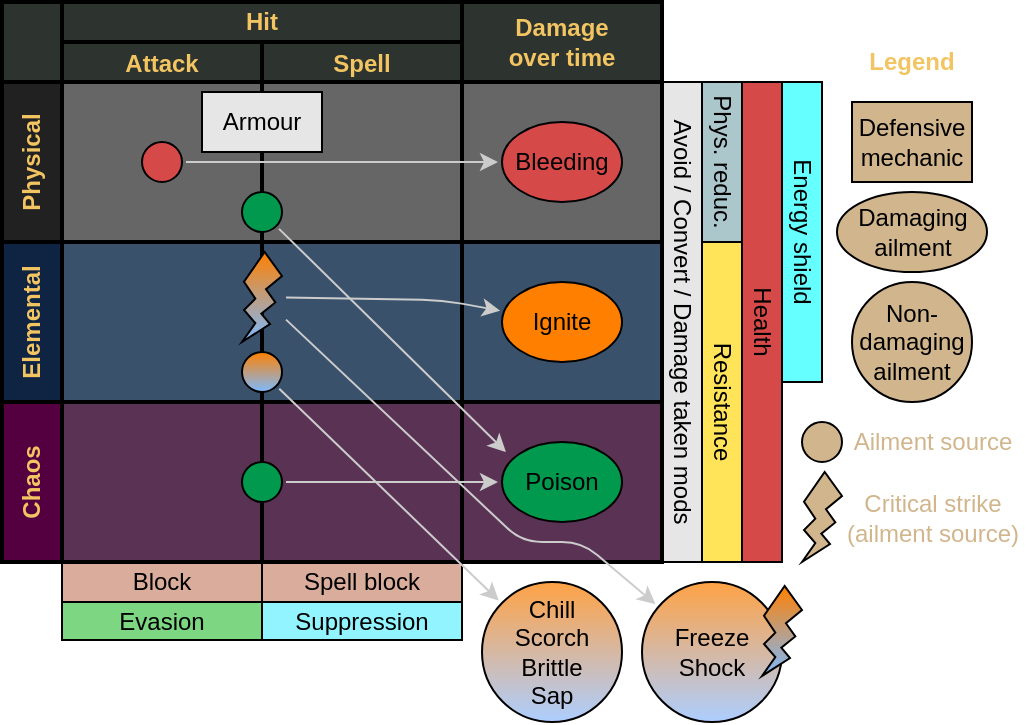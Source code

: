 <mxfile version="14.6.13" type="device"><diagram id="Hd8WrtTd6hcpqMONTNFD" name="Page-1"><mxGraphModel dx="383" dy="678" grid="1" gridSize="10" guides="1" tooltips="1" connect="1" arrows="1" fold="1" page="1" pageScale="1" pageWidth="850" pageHeight="1100" math="0" shadow="0"><root><mxCell id="0"/><mxCell id="1" parent="0"/><mxCell id="5n154hutkVp7zd7DSZXy-2" value="&lt;span&gt;Avoid / Convert / Damage taken mods&lt;/span&gt;" style="rounded=0;whiteSpace=wrap;html=1;strokeColor=#000000;rotation=90;fillColor=#E6E6E6;fontStyle=0" parent="1" vertex="1"><mxGeometry x="280" y="230" width="240" height="20" as="geometry"/></mxCell><mxCell id="TT3phdjoQ9azOhDI8yor-14" value="&lt;span&gt;Phys. reduc.&lt;/span&gt;" style="rounded=0;whiteSpace=wrap;html=1;strokeColor=#000000;rotation=90;fillColor=#ABC7CC;fontStyle=0" vertex="1" parent="1"><mxGeometry x="380" y="150" width="80" height="20" as="geometry"/></mxCell><mxCell id="murVlUhiuBswkShOJ-9K-102" value="&lt;span&gt;Resistance&lt;/span&gt;" style="rounded=0;whiteSpace=wrap;html=1;strokeColor=#000000;rotation=90;fillColor=#FFE359;fontStyle=0" parent="1" vertex="1"><mxGeometry x="340" y="270" width="160" height="20" as="geometry"/></mxCell><mxCell id="murVlUhiuBswkShOJ-9K-100" value="&lt;span&gt;Spell block&lt;/span&gt;" style="rounded=0;whiteSpace=wrap;html=1;strokeColor=#000000;fillColor=#D9AC9C;fontStyle=0" parent="1" vertex="1"><mxGeometry x="190" y="360" width="100" height="20" as="geometry"/></mxCell><mxCell id="murVlUhiuBswkShOJ-9K-98" value="&lt;span&gt;Block&lt;/span&gt;" style="rounded=0;whiteSpace=wrap;html=1;strokeColor=#000000;fillColor=#D9AC9C;fontStyle=0" parent="1" vertex="1"><mxGeometry x="90" y="360" width="100" height="20" as="geometry"/></mxCell><mxCell id="murVlUhiuBswkShOJ-9K-19" value="" style="shape=table;childLayout=tableLayout;rowLines=0;columnLines=0;startSize=0;html=1;whiteSpace=wrap;collapsible=0;recursiveResize=0;expand=0;pointerEvents=0;fontStyle=1;align=center;strokeWidth=2;fillColor=#2D332F;" parent="1" vertex="1"><mxGeometry x="60" y="80" width="330" height="280" as="geometry"/></mxCell><mxCell id="murVlUhiuBswkShOJ-9K-20" value="" style="swimlane;horizontal=0;points=[[0,0.5],[1,0.5]];portConstraint=eastwest;startSize=30;html=1;whiteSpace=wrap;collapsible=0;recursiveResize=0;expand=0;pointerEvents=0;fontStyle=1;strokeWidth=2;fillColor=none;" parent="murVlUhiuBswkShOJ-9K-19" vertex="1"><mxGeometry width="330" height="40" as="geometry"/></mxCell><mxCell id="murVlUhiuBswkShOJ-9K-21" value="&lt;font color=&quot;#f2c462&quot;&gt;Attack&lt;/font&gt;" style="swimlane;connectable=0;startSize=41;html=1;whiteSpace=wrap;collapsible=0;recursiveResize=0;expand=0;pointerEvents=0;verticalAlign=bottom;strokeWidth=2;fillColor=#2D332F;" parent="murVlUhiuBswkShOJ-9K-20" vertex="1"><mxGeometry x="30" width="100" height="40" as="geometry"/></mxCell><mxCell id="murVlUhiuBswkShOJ-9K-22" value="&lt;font color=&quot;#f2c462&quot;&gt;Spell&lt;/font&gt;" style="swimlane;connectable=0;startSize=48;html=1;whiteSpace=wrap;collapsible=0;recursiveResize=0;expand=0;pointerEvents=0;strokeWidth=2;verticalAlign=bottom;fillColor=#2D332F;" parent="murVlUhiuBswkShOJ-9K-20" vertex="1"><mxGeometry x="130" width="100" height="40" as="geometry"/></mxCell><mxCell id="murVlUhiuBswkShOJ-9K-90" value="&lt;b&gt;&lt;font color=&quot;#f2c462&quot;&gt;Hit&lt;/font&gt;&lt;/b&gt;" style="rounded=0;whiteSpace=wrap;html=1;strokeWidth=2;fillColor=#2D332F;" parent="murVlUhiuBswkShOJ-9K-22" vertex="1"><mxGeometry x="-100" width="200" height="20" as="geometry"/></mxCell><mxCell id="murVlUhiuBswkShOJ-9K-23" value="&lt;font color=&quot;#f2c462&quot;&gt;Damage&lt;br&gt;over time&lt;/font&gt;" style="swimlane;connectable=0;startSize=48;html=1;whiteSpace=wrap;collapsible=0;recursiveResize=0;expand=0;pointerEvents=0;strokeWidth=2;fillColor=#2D332F;" parent="murVlUhiuBswkShOJ-9K-20" vertex="1"><mxGeometry x="230" width="100" height="40" as="geometry"/></mxCell><mxCell id="murVlUhiuBswkShOJ-9K-24" value="&lt;font color=&quot;#f2c462&quot;&gt;Physical&lt;/font&gt;" style="swimlane;horizontal=0;points=[[0,0.5],[1,0.5]];portConstraint=eastwest;startSize=30;html=1;whiteSpace=wrap;collapsible=0;recursiveResize=0;expand=0;pointerEvents=0;strokeWidth=2;swimlaneFillColor=#666666;fillColor=#212121;" parent="murVlUhiuBswkShOJ-9K-19" vertex="1"><mxGeometry y="40" width="330" height="80" as="geometry"/></mxCell><mxCell id="murVlUhiuBswkShOJ-9K-25" value="" style="swimlane;connectable=0;startSize=0;html=1;whiteSpace=wrap;collapsible=0;recursiveResize=0;expand=0;pointerEvents=0;" parent="murVlUhiuBswkShOJ-9K-24" vertex="1"><mxGeometry x="30" width="100" height="80" as="geometry"/></mxCell><mxCell id="TT3phdjoQ9azOhDI8yor-112" value="" style="ellipse;whiteSpace=wrap;html=1;aspect=fixed;strokeWidth=1;fillColor=#D64949;" vertex="1" parent="murVlUhiuBswkShOJ-9K-25"><mxGeometry x="40" y="30" width="20" height="20" as="geometry"/></mxCell><mxCell id="murVlUhiuBswkShOJ-9K-26" value="" style="swimlane;connectable=0;startSize=0;html=1;whiteSpace=wrap;collapsible=0;recursiveResize=0;expand=0;pointerEvents=0;strokeWidth=2;" parent="murVlUhiuBswkShOJ-9K-24" vertex="1"><mxGeometry x="130" width="100" height="80" as="geometry"/></mxCell><mxCell id="murVlUhiuBswkShOJ-9K-106" value="Armour" style="rounded=0;whiteSpace=wrap;html=1;fillColor=#E6E6E6;" parent="murVlUhiuBswkShOJ-9K-26" vertex="1"><mxGeometry x="-30" y="5" width="60" height="30" as="geometry"/></mxCell><mxCell id="TT3phdjoQ9azOhDI8yor-113" value="" style="ellipse;whiteSpace=wrap;html=1;aspect=fixed;strokeWidth=1;fillColor=#00994D;" vertex="1" parent="murVlUhiuBswkShOJ-9K-26"><mxGeometry x="-10" y="55" width="20" height="20" as="geometry"/></mxCell><mxCell id="murVlUhiuBswkShOJ-9K-27" value="" style="swimlane;connectable=0;startSize=0;html=1;whiteSpace=wrap;collapsible=0;recursiveResize=0;expand=0;pointerEvents=0;" parent="murVlUhiuBswkShOJ-9K-24" vertex="1"><mxGeometry x="230" width="100" height="80" as="geometry"/></mxCell><mxCell id="TT3phdjoQ9azOhDI8yor-109" value="Bleeding" style="ellipse;whiteSpace=wrap;html=1;glass=0;strokeColor=#000000;strokeWidth=1;fillColor=#D64949;" vertex="1" parent="murVlUhiuBswkShOJ-9K-27"><mxGeometry x="20" y="20" width="60" height="40" as="geometry"/></mxCell><mxCell id="TT3phdjoQ9azOhDI8yor-114" value="" style="endArrow=classic;html=1;strokeColor=#CCCCCC;targetPerimeterSpacing=2;endSize=6;sourcePerimeterSpacing=2;" edge="1" parent="murVlUhiuBswkShOJ-9K-24" source="TT3phdjoQ9azOhDI8yor-112" target="TT3phdjoQ9azOhDI8yor-109"><mxGeometry width="50" height="50" relative="1" as="geometry"><mxPoint x="140.0" y="300" as="sourcePoint"/><mxPoint x="296" y="300" as="targetPoint"/></mxGeometry></mxCell><mxCell id="murVlUhiuBswkShOJ-9K-28" value="&lt;font color=&quot;#f2c462&quot;&gt;Elemental&lt;/font&gt;" style="swimlane;horizontal=0;points=[[0,0.5],[1,0.5]];portConstraint=eastwest;startSize=30;html=1;whiteSpace=wrap;collapsible=0;recursiveResize=0;expand=0;pointerEvents=0;strokeWidth=2;swimlaneFillColor=#3A516B;fillColor=#0E2442;" parent="murVlUhiuBswkShOJ-9K-19" vertex="1"><mxGeometry y="120" width="330" height="80" as="geometry"/></mxCell><mxCell id="murVlUhiuBswkShOJ-9K-29" value="" style="swimlane;connectable=0;startSize=0;html=1;whiteSpace=wrap;collapsible=0;recursiveResize=0;expand=0;pointerEvents=0;" parent="murVlUhiuBswkShOJ-9K-28" vertex="1"><mxGeometry x="30" width="100" height="80" as="geometry"/></mxCell><mxCell id="murVlUhiuBswkShOJ-9K-30" value="" style="swimlane;connectable=0;startSize=0;html=1;whiteSpace=wrap;collapsible=0;recursiveResize=0;expand=0;pointerEvents=0;strokeWidth=2;" parent="murVlUhiuBswkShOJ-9K-28" vertex="1"><mxGeometry x="130" width="100" height="80" as="geometry"/></mxCell><mxCell id="TT3phdjoQ9azOhDI8yor-116" value="" style="verticalLabelPosition=bottom;verticalAlign=top;html=1;shape=mxgraph.basic.flash;strokeColor=#000000;strokeWidth=1;fillColor=#FF8000;gradientColor=#7DBAFF;" vertex="1" parent="murVlUhiuBswkShOJ-9K-30"><mxGeometry x="-10" y="5" width="20" height="45" as="geometry"/></mxCell><mxCell id="TT3phdjoQ9azOhDI8yor-117" value="" style="ellipse;whiteSpace=wrap;html=1;aspect=fixed;strokeWidth=1;fillColor=#FF8000;gradientColor=#7DBAFF;" vertex="1" parent="murVlUhiuBswkShOJ-9K-30"><mxGeometry x="-10" y="55" width="20" height="20" as="geometry"/></mxCell><mxCell id="murVlUhiuBswkShOJ-9K-31" value="" style="swimlane;connectable=0;startSize=0;html=1;whiteSpace=wrap;collapsible=0;recursiveResize=0;expand=0;pointerEvents=0;" parent="murVlUhiuBswkShOJ-9K-28" vertex="1"><mxGeometry x="230" width="100" height="80" as="geometry"/></mxCell><mxCell id="TT3phdjoQ9azOhDI8yor-110" value="Ignite" style="ellipse;whiteSpace=wrap;html=1;glass=0;strokeColor=#000000;strokeWidth=1;fillColor=#FF8000;" vertex="1" parent="murVlUhiuBswkShOJ-9K-31"><mxGeometry x="20" y="20" width="60" height="40" as="geometry"/></mxCell><mxCell id="TT3phdjoQ9azOhDI8yor-118" value="" style="endArrow=classic;html=1;strokeColor=#CCCCCC;targetPerimeterSpacing=2;endSize=6;sourcePerimeterSpacing=2;" edge="1" parent="murVlUhiuBswkShOJ-9K-28" source="TT3phdjoQ9azOhDI8yor-116" target="TT3phdjoQ9azOhDI8yor-110"><mxGeometry width="50" height="50" relative="1" as="geometry"><mxPoint x="148.933" y="3.013" as="sourcePoint"/><mxPoint x="269.58" y="111.654" as="targetPoint"/><Array as="points"><mxPoint x="220" y="29"/></Array></mxGeometry></mxCell><mxCell id="murVlUhiuBswkShOJ-9K-45" value="&lt;font color=&quot;#f2c462&quot;&gt;Chaos&lt;/font&gt;" style="swimlane;horizontal=0;points=[[0,0.5],[1,0.5]];portConstraint=eastwest;startSize=30;html=1;whiteSpace=wrap;collapsible=0;recursiveResize=0;expand=0;pointerEvents=0;strokeWidth=2;swimlaneFillColor=#593254;fillColor=#540040;" parent="murVlUhiuBswkShOJ-9K-19" vertex="1"><mxGeometry y="200" width="330" height="80" as="geometry"/></mxCell><mxCell id="murVlUhiuBswkShOJ-9K-46" value="" style="swimlane;connectable=0;startSize=0;html=1;whiteSpace=wrap;collapsible=0;recursiveResize=0;expand=0;pointerEvents=0;" parent="murVlUhiuBswkShOJ-9K-45" vertex="1"><mxGeometry x="30" width="100" height="80" as="geometry"/></mxCell><mxCell id="murVlUhiuBswkShOJ-9K-47" value="" style="swimlane;connectable=0;startSize=0;html=1;whiteSpace=wrap;collapsible=0;recursiveResize=0;expand=0;pointerEvents=0;strokeWidth=2;" parent="murVlUhiuBswkShOJ-9K-45" vertex="1"><mxGeometry x="130" width="100" height="80" as="geometry"/></mxCell><mxCell id="TT3phdjoQ9azOhDI8yor-120" value="" style="ellipse;whiteSpace=wrap;html=1;aspect=fixed;strokeWidth=1;fillColor=#00994D;" vertex="1" parent="murVlUhiuBswkShOJ-9K-47"><mxGeometry x="-10" y="30" width="20" height="20" as="geometry"/></mxCell><mxCell id="murVlUhiuBswkShOJ-9K-48" value="" style="swimlane;connectable=0;startSize=0;html=1;whiteSpace=wrap;collapsible=0;recursiveResize=0;expand=0;pointerEvents=0;" parent="murVlUhiuBswkShOJ-9K-45" vertex="1"><mxGeometry x="230" width="100" height="80" as="geometry"/></mxCell><mxCell id="TT3phdjoQ9azOhDI8yor-111" value="Poison" style="ellipse;whiteSpace=wrap;html=1;glass=0;strokeColor=#000000;strokeWidth=1;fillColor=#00994D;" vertex="1" parent="murVlUhiuBswkShOJ-9K-48"><mxGeometry x="20" y="20" width="60" height="40" as="geometry"/></mxCell><mxCell id="TT3phdjoQ9azOhDI8yor-121" value="" style="endArrow=classic;html=1;strokeColor=#CCCCCC;targetPerimeterSpacing=2;endSize=6;sourcePerimeterSpacing=2;" edge="1" parent="murVlUhiuBswkShOJ-9K-45" source="TT3phdjoQ9azOhDI8yor-120" target="TT3phdjoQ9azOhDI8yor-111"><mxGeometry width="50" height="50" relative="1" as="geometry"><mxPoint x="148.933" y="-76.987" as="sourcePoint"/><mxPoint x="269.58" y="31.654" as="targetPoint"/></mxGeometry></mxCell><mxCell id="TT3phdjoQ9azOhDI8yor-115" value="" style="endArrow=classic;html=1;strokeColor=#CCCCCC;targetPerimeterSpacing=2;endSize=6;sourcePerimeterSpacing=2;entryX=0.033;entryY=0.125;entryDx=0;entryDy=0;entryPerimeter=0;" edge="1" parent="murVlUhiuBswkShOJ-9K-19" source="TT3phdjoQ9azOhDI8yor-113" target="TT3phdjoQ9azOhDI8yor-111"><mxGeometry width="50" height="50" relative="1" as="geometry"><mxPoint x="102.0" y="90" as="sourcePoint"/><mxPoint x="247" y="229" as="targetPoint"/></mxGeometry></mxCell><mxCell id="murVlUhiuBswkShOJ-9K-110" value="&lt;span&gt;Evasion&lt;/span&gt;" style="rounded=0;whiteSpace=wrap;html=1;strokeColor=#000000;fillColor=#7CD682;fontStyle=0" parent="1" vertex="1"><mxGeometry x="90" y="380" width="100" height="19" as="geometry"/></mxCell><mxCell id="murVlUhiuBswkShOJ-9K-111" value="&lt;span&gt;Suppression&lt;/span&gt;" style="rounded=0;whiteSpace=wrap;html=1;strokeColor=#000000;fillColor=#91F4FF;fontStyle=0" parent="1" vertex="1"><mxGeometry x="190" y="380" width="100" height="19" as="geometry"/></mxCell><mxCell id="TT3phdjoQ9azOhDI8yor-5" value="&lt;font color=&quot;#f2c462&quot;&gt;Legend&lt;/font&gt;" style="text;html=1;strokeColor=none;fillColor=none;align=center;verticalAlign=middle;whiteSpace=wrap;rounded=0;fontStyle=1" vertex="1" parent="1"><mxGeometry x="495" y="100" width="40" height="20" as="geometry"/></mxCell><mxCell id="TT3phdjoQ9azOhDI8yor-7" value="Defensive&lt;br&gt;mechanic" style="rounded=0;whiteSpace=wrap;html=1;strokeColor=#000000;fillColor=#D1B58C;" vertex="1" parent="1"><mxGeometry x="485" y="130" width="60" height="40" as="geometry"/></mxCell><mxCell id="TT3phdjoQ9azOhDI8yor-12" value="&lt;span&gt;Health&lt;/span&gt;" style="rounded=0;whiteSpace=wrap;html=1;strokeColor=#000000;rotation=90;fontStyle=0;fillColor=#D64949;" vertex="1" parent="1"><mxGeometry x="320" y="230" width="240" height="20" as="geometry"/></mxCell><mxCell id="TT3phdjoQ9azOhDI8yor-13" value="&lt;span&gt;Energy shield&lt;/span&gt;" style="rounded=0;whiteSpace=wrap;html=1;strokeColor=#000000;rotation=90;fillColor=#66FFFF;fontStyle=0" vertex="1" parent="1"><mxGeometry x="385" y="185" width="150" height="20" as="geometry"/></mxCell><mxCell id="TT3phdjoQ9azOhDI8yor-119" value="" style="endArrow=classic;html=1;strokeColor=#CCCCCC;targetPerimeterSpacing=2;endSize=6;sourcePerimeterSpacing=2;" edge="1" parent="1" source="TT3phdjoQ9azOhDI8yor-117" target="TT3phdjoQ9azOhDI8yor-123"><mxGeometry width="50" height="50" relative="1" as="geometry"><mxPoint x="212" y="237.7" as="sourcePoint"/><mxPoint x="360" y="380" as="targetPoint"/></mxGeometry></mxCell><mxCell id="TT3phdjoQ9azOhDI8yor-122" value="" style="endArrow=classic;html=1;strokeColor=#CCCCCC;targetPerimeterSpacing=2;endSize=6;sourcePerimeterSpacing=2;" edge="1" parent="1" source="TT3phdjoQ9azOhDI8yor-116" target="TT3phdjoQ9azOhDI8yor-127"><mxGeometry width="50" height="50" relative="1" as="geometry"><mxPoint x="210.099" y="281.481" as="sourcePoint"/><mxPoint x="410" y="390" as="targetPoint"/><Array as="points"><mxPoint x="320" y="350"/><mxPoint x="350" y="350"/></Array></mxGeometry></mxCell><mxCell id="TT3phdjoQ9azOhDI8yor-123" value="Chill&lt;br&gt;Scorch&lt;br&gt;Brittle&lt;br&gt;Sap" style="ellipse;whiteSpace=wrap;html=1;glass=0;strokeColor=#000000;strokeWidth=1;fillColor=#FFA245;gradientColor=#ADCEFF;" vertex="1" parent="1"><mxGeometry x="300" y="370" width="70" height="70" as="geometry"/></mxCell><mxCell id="TT3phdjoQ9azOhDI8yor-128" value="" style="group" vertex="1" connectable="0" parent="1"><mxGeometry x="380" y="370" width="80" height="70" as="geometry"/></mxCell><mxCell id="TT3phdjoQ9azOhDI8yor-127" value="Freeze&lt;br&gt;Shock" style="ellipse;whiteSpace=wrap;html=1;glass=0;strokeColor=#000000;strokeWidth=1;fillColor=#FFA245;gradientColor=#ADCEFF;" vertex="1" parent="TT3phdjoQ9azOhDI8yor-128"><mxGeometry width="70" height="70" as="geometry"/></mxCell><mxCell id="TT3phdjoQ9azOhDI8yor-126" value="" style="verticalLabelPosition=bottom;verticalAlign=top;html=1;shape=mxgraph.basic.flash;strokeColor=#000000;strokeWidth=1;fillColor=#FF8000;gradientColor=#7DBAFF;" vertex="1" parent="TT3phdjoQ9azOhDI8yor-128"><mxGeometry x="60" y="2" width="20" height="45" as="geometry"/></mxCell><mxCell id="TT3phdjoQ9azOhDI8yor-129" value="Damaging&lt;br&gt;ailment" style="ellipse;whiteSpace=wrap;html=1;glass=0;strokeColor=#000000;strokeWidth=1;fillColor=#D1B58C;" vertex="1" parent="1"><mxGeometry x="477.5" y="175" width="75" height="40" as="geometry"/></mxCell><mxCell id="TT3phdjoQ9azOhDI8yor-134" value="" style="group" vertex="1" connectable="0" parent="1"><mxGeometry x="460" y="315" width="115" height="45" as="geometry"/></mxCell><mxCell id="TT3phdjoQ9azOhDI8yor-132" value="" style="verticalLabelPosition=bottom;verticalAlign=top;html=1;shape=mxgraph.basic.flash;strokeColor=#000000;strokeWidth=1;fillColor=#D1B58C;" vertex="1" parent="TT3phdjoQ9azOhDI8yor-134"><mxGeometry width="20" height="45" as="geometry"/></mxCell><mxCell id="TT3phdjoQ9azOhDI8yor-133" value="&lt;font color=&quot;#d1b58c&quot;&gt;Critical strike&lt;br&gt;(ailment source)&lt;/font&gt;" style="text;html=1;align=center;verticalAlign=middle;resizable=0;points=[];autosize=1;strokeColor=none;" vertex="1" parent="TT3phdjoQ9azOhDI8yor-134"><mxGeometry x="15" y="7.5" width="100" height="30" as="geometry"/></mxCell><mxCell id="TT3phdjoQ9azOhDI8yor-135" value="" style="group;" vertex="1" connectable="0" parent="1"><mxGeometry x="460" y="290" width="110" height="20" as="geometry"/></mxCell><mxCell id="TT3phdjoQ9azOhDI8yor-130" value="" style="ellipse;whiteSpace=wrap;html=1;aspect=fixed;glass=0;strokeColor=#000000;strokeWidth=1;gradientColor=none;fillColor=#D1B58C;" vertex="1" parent="TT3phdjoQ9azOhDI8yor-135"><mxGeometry width="20" height="20" as="geometry"/></mxCell><mxCell id="TT3phdjoQ9azOhDI8yor-131" value="&lt;font color=&quot;#d1b58c&quot;&gt;Ailment source&lt;/font&gt;" style="text;html=1;align=center;verticalAlign=middle;resizable=0;points=[];autosize=1;strokeColor=none;" vertex="1" parent="TT3phdjoQ9azOhDI8yor-135"><mxGeometry x="20" width="90" height="20" as="geometry"/></mxCell><mxCell id="TT3phdjoQ9azOhDI8yor-136" value="Non-&lt;br&gt;damaging&lt;br&gt;ailment" style="ellipse;whiteSpace=wrap;html=1;glass=0;strokeColor=#000000;strokeWidth=1;fillColor=#D1B58C;" vertex="1" parent="1"><mxGeometry x="485" y="220" width="60" height="60" as="geometry"/></mxCell></root></mxGraphModel></diagram></mxfile>